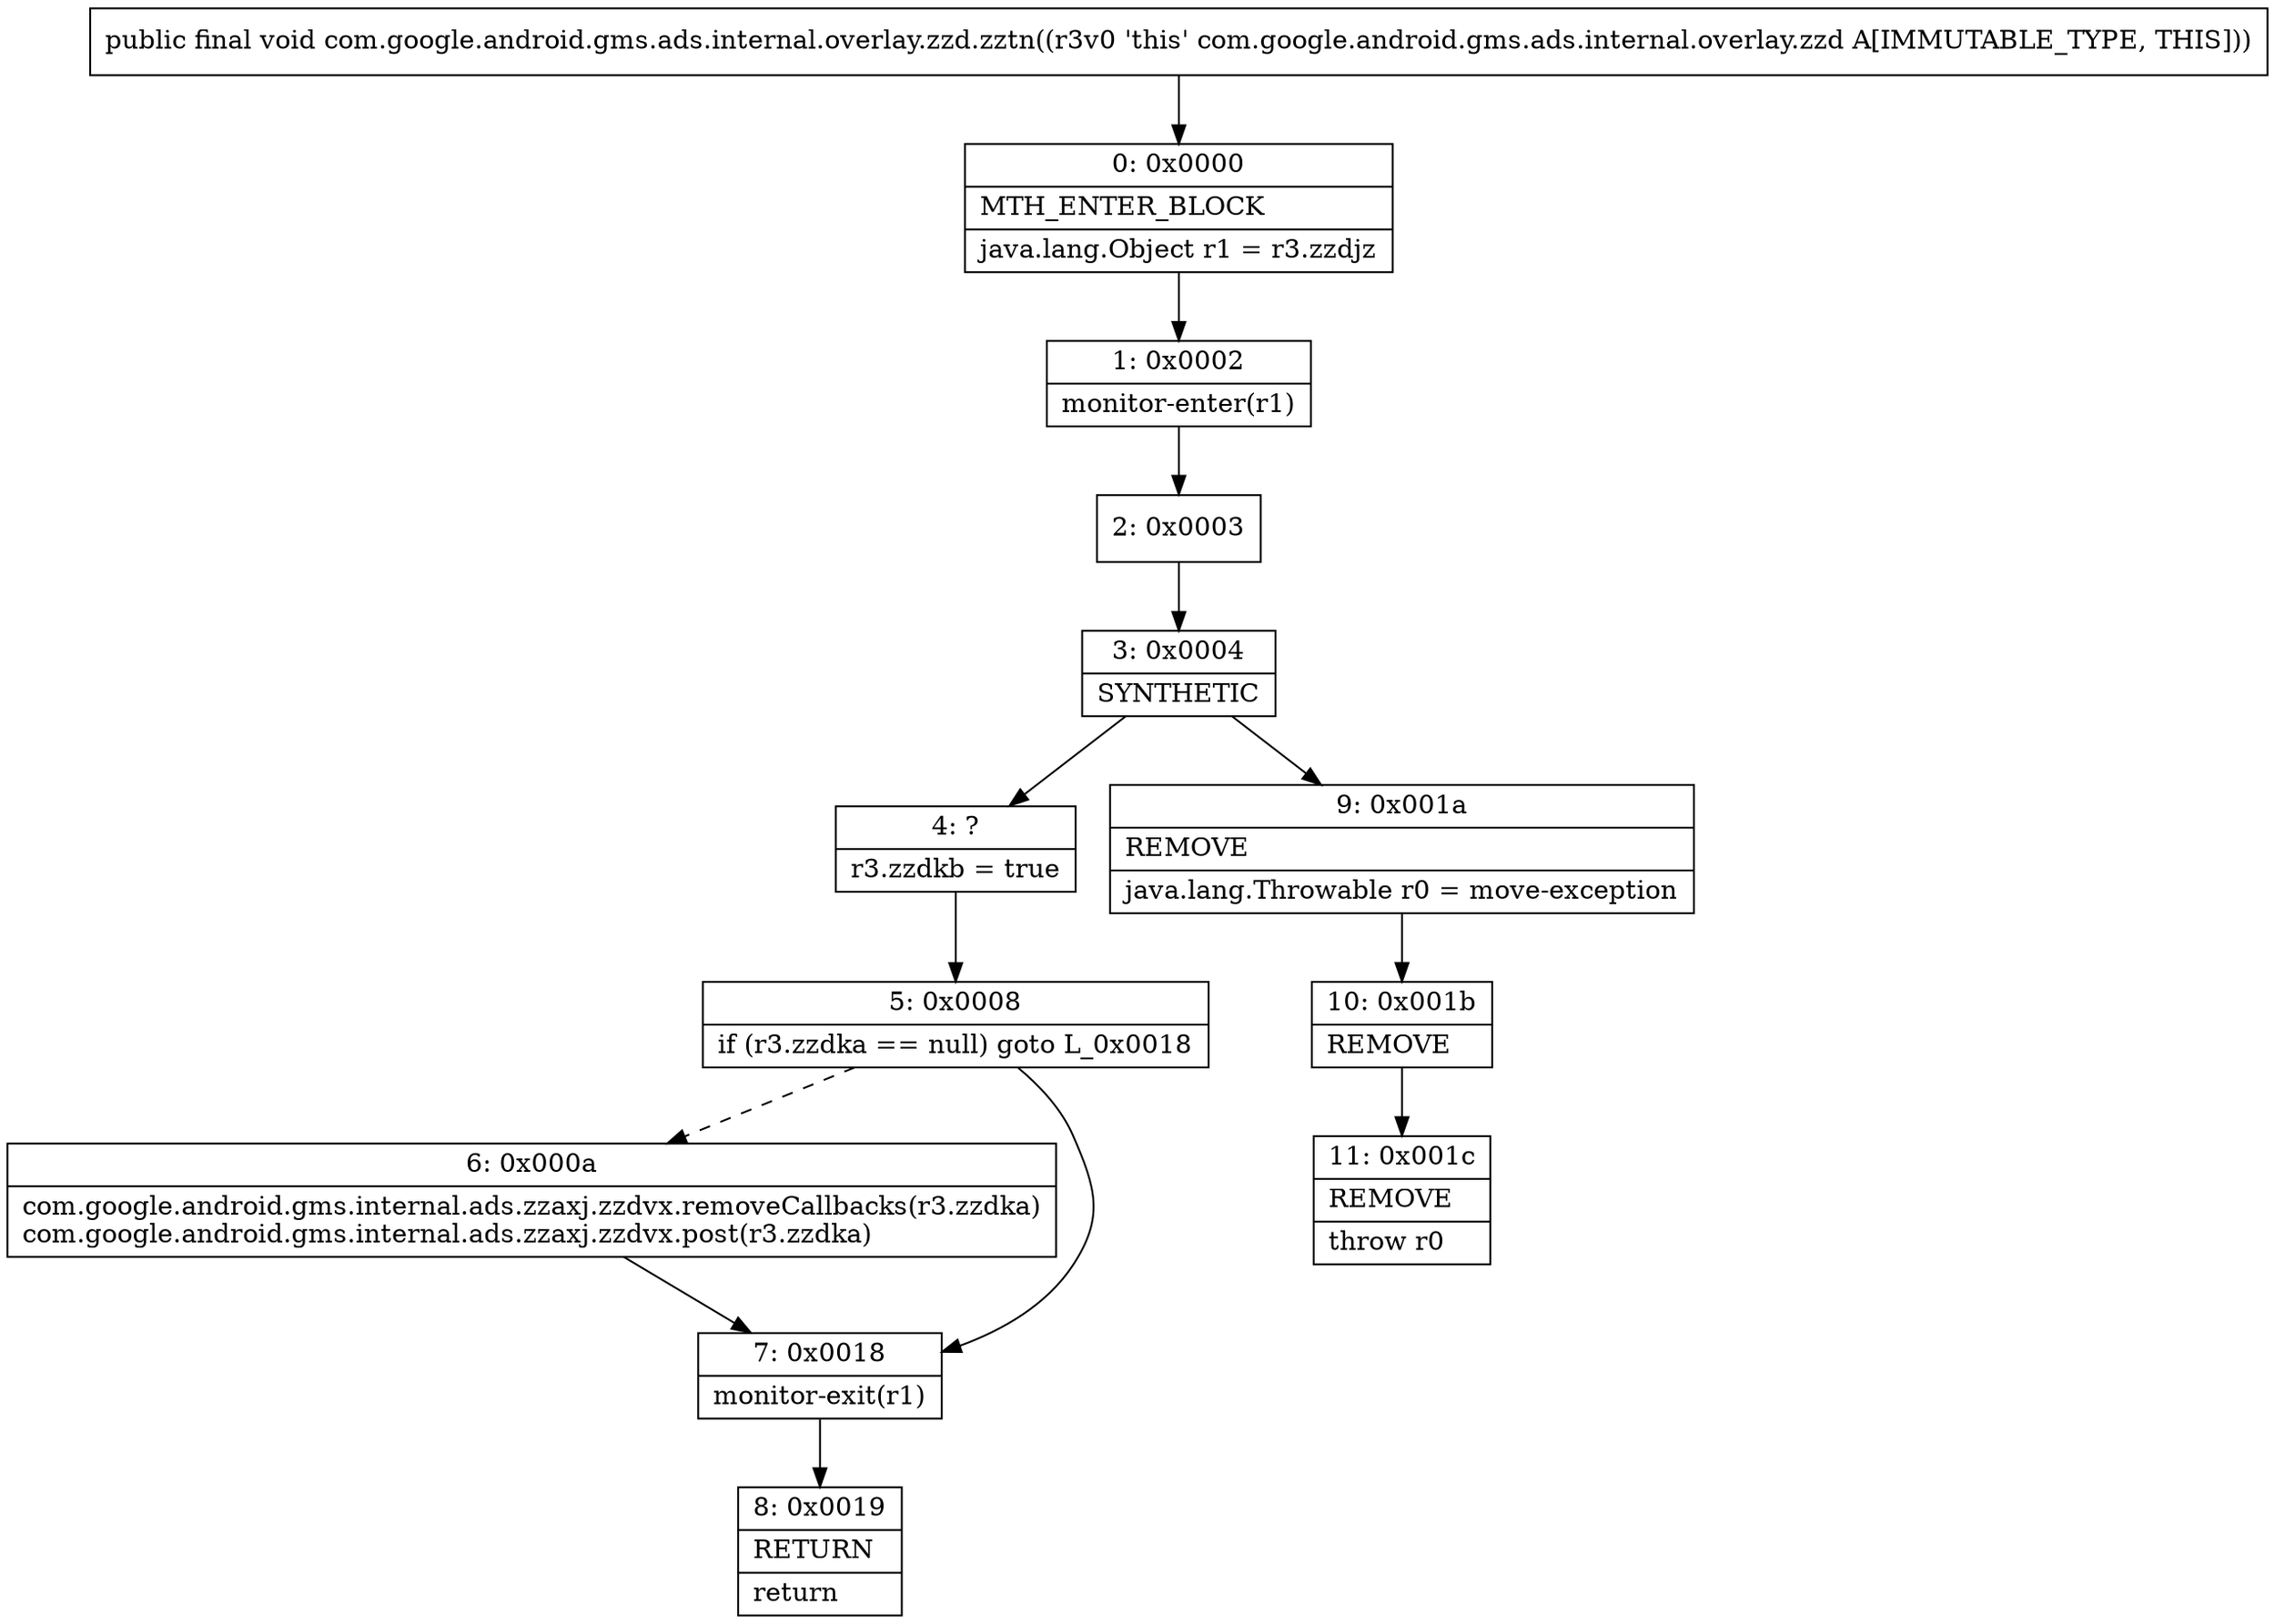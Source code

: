 digraph "CFG forcom.google.android.gms.ads.internal.overlay.zzd.zztn()V" {
Node_0 [shape=record,label="{0\:\ 0x0000|MTH_ENTER_BLOCK\l|java.lang.Object r1 = r3.zzdjz\l}"];
Node_1 [shape=record,label="{1\:\ 0x0002|monitor\-enter(r1)\l}"];
Node_2 [shape=record,label="{2\:\ 0x0003}"];
Node_3 [shape=record,label="{3\:\ 0x0004|SYNTHETIC\l}"];
Node_4 [shape=record,label="{4\:\ ?|r3.zzdkb = true\l}"];
Node_5 [shape=record,label="{5\:\ 0x0008|if (r3.zzdka == null) goto L_0x0018\l}"];
Node_6 [shape=record,label="{6\:\ 0x000a|com.google.android.gms.internal.ads.zzaxj.zzdvx.removeCallbacks(r3.zzdka)\lcom.google.android.gms.internal.ads.zzaxj.zzdvx.post(r3.zzdka)\l}"];
Node_7 [shape=record,label="{7\:\ 0x0018|monitor\-exit(r1)\l}"];
Node_8 [shape=record,label="{8\:\ 0x0019|RETURN\l|return\l}"];
Node_9 [shape=record,label="{9\:\ 0x001a|REMOVE\l|java.lang.Throwable r0 = move\-exception\l}"];
Node_10 [shape=record,label="{10\:\ 0x001b|REMOVE\l}"];
Node_11 [shape=record,label="{11\:\ 0x001c|REMOVE\l|throw r0\l}"];
MethodNode[shape=record,label="{public final void com.google.android.gms.ads.internal.overlay.zzd.zztn((r3v0 'this' com.google.android.gms.ads.internal.overlay.zzd A[IMMUTABLE_TYPE, THIS])) }"];
MethodNode -> Node_0;
Node_0 -> Node_1;
Node_1 -> Node_2;
Node_2 -> Node_3;
Node_3 -> Node_4;
Node_3 -> Node_9;
Node_4 -> Node_5;
Node_5 -> Node_6[style=dashed];
Node_5 -> Node_7;
Node_6 -> Node_7;
Node_7 -> Node_8;
Node_9 -> Node_10;
Node_10 -> Node_11;
}

